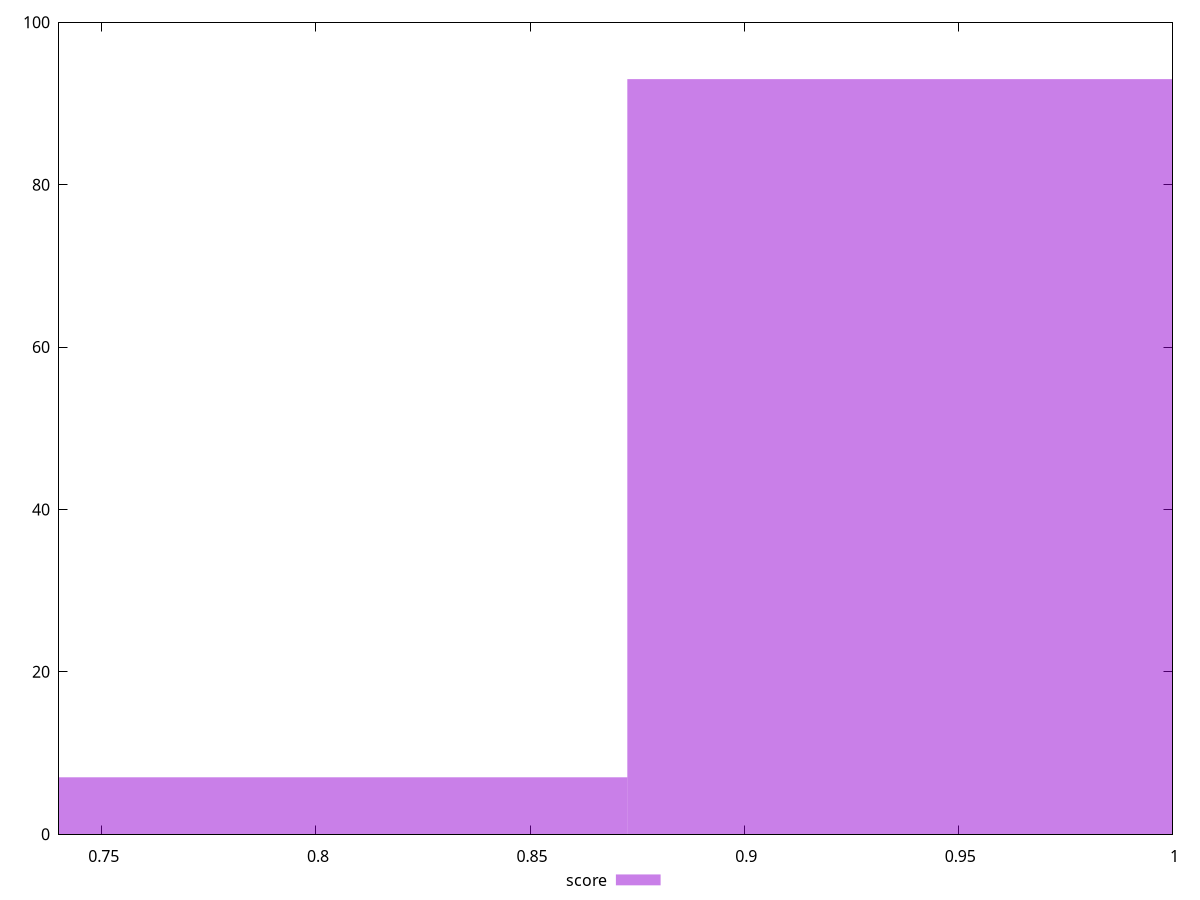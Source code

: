 reset

$score <<EOF
0.7933646824731566 7
0.9520376189677879 93
EOF

set key outside below
set boxwidth 0.15867293649463132
set xrange [0.74:1]
set yrange [0:100]
set trange [0:100]
set style fill transparent solid 0.5 noborder
set terminal svg size 640, 490 enhanced background rgb 'white'
set output "report_00017_2021-02-10T15-08-03.406Z/uses-http2/samples/pages+cached/score/histogram.svg"

plot $score title "score" with boxes

reset
